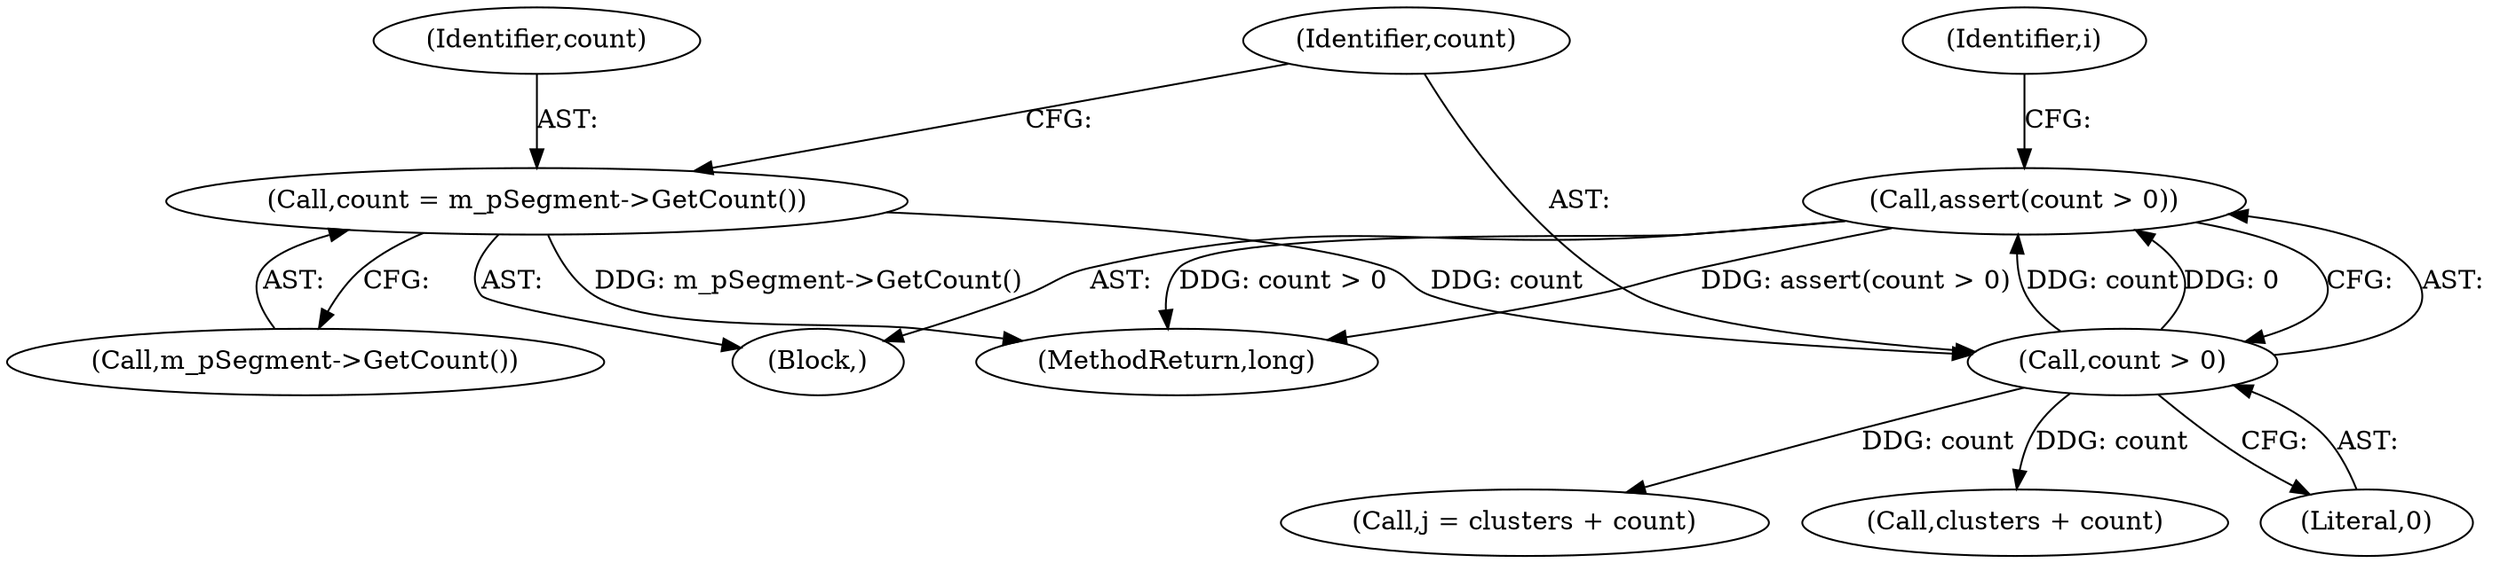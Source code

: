 digraph "0_Android_04839626ed859623901ebd3a5fd483982186b59d_198@API" {
"1000152" [label="(Call,assert(count > 0))"];
"1000153" [label="(Call,count > 0)"];
"1000149" [label="(Call,count = m_pSegment->GetCount())"];
"1000172" [label="(Call,j = clusters + count)"];
"1000157" [label="(Identifier,i)"];
"1000174" [label="(Call,clusters + count)"];
"1000305" [label="(MethodReturn,long)"];
"1000151" [label="(Call,m_pSegment->GetCount())"];
"1000150" [label="(Identifier,count)"];
"1000106" [label="(Block,)"];
"1000152" [label="(Call,assert(count > 0))"];
"1000149" [label="(Call,count = m_pSegment->GetCount())"];
"1000153" [label="(Call,count > 0)"];
"1000155" [label="(Literal,0)"];
"1000154" [label="(Identifier,count)"];
"1000152" -> "1000106"  [label="AST: "];
"1000152" -> "1000153"  [label="CFG: "];
"1000153" -> "1000152"  [label="AST: "];
"1000157" -> "1000152"  [label="CFG: "];
"1000152" -> "1000305"  [label="DDG: assert(count > 0)"];
"1000152" -> "1000305"  [label="DDG: count > 0"];
"1000153" -> "1000152"  [label="DDG: count"];
"1000153" -> "1000152"  [label="DDG: 0"];
"1000153" -> "1000155"  [label="CFG: "];
"1000154" -> "1000153"  [label="AST: "];
"1000155" -> "1000153"  [label="AST: "];
"1000149" -> "1000153"  [label="DDG: count"];
"1000153" -> "1000172"  [label="DDG: count"];
"1000153" -> "1000174"  [label="DDG: count"];
"1000149" -> "1000106"  [label="AST: "];
"1000149" -> "1000151"  [label="CFG: "];
"1000150" -> "1000149"  [label="AST: "];
"1000151" -> "1000149"  [label="AST: "];
"1000154" -> "1000149"  [label="CFG: "];
"1000149" -> "1000305"  [label="DDG: m_pSegment->GetCount()"];
}
